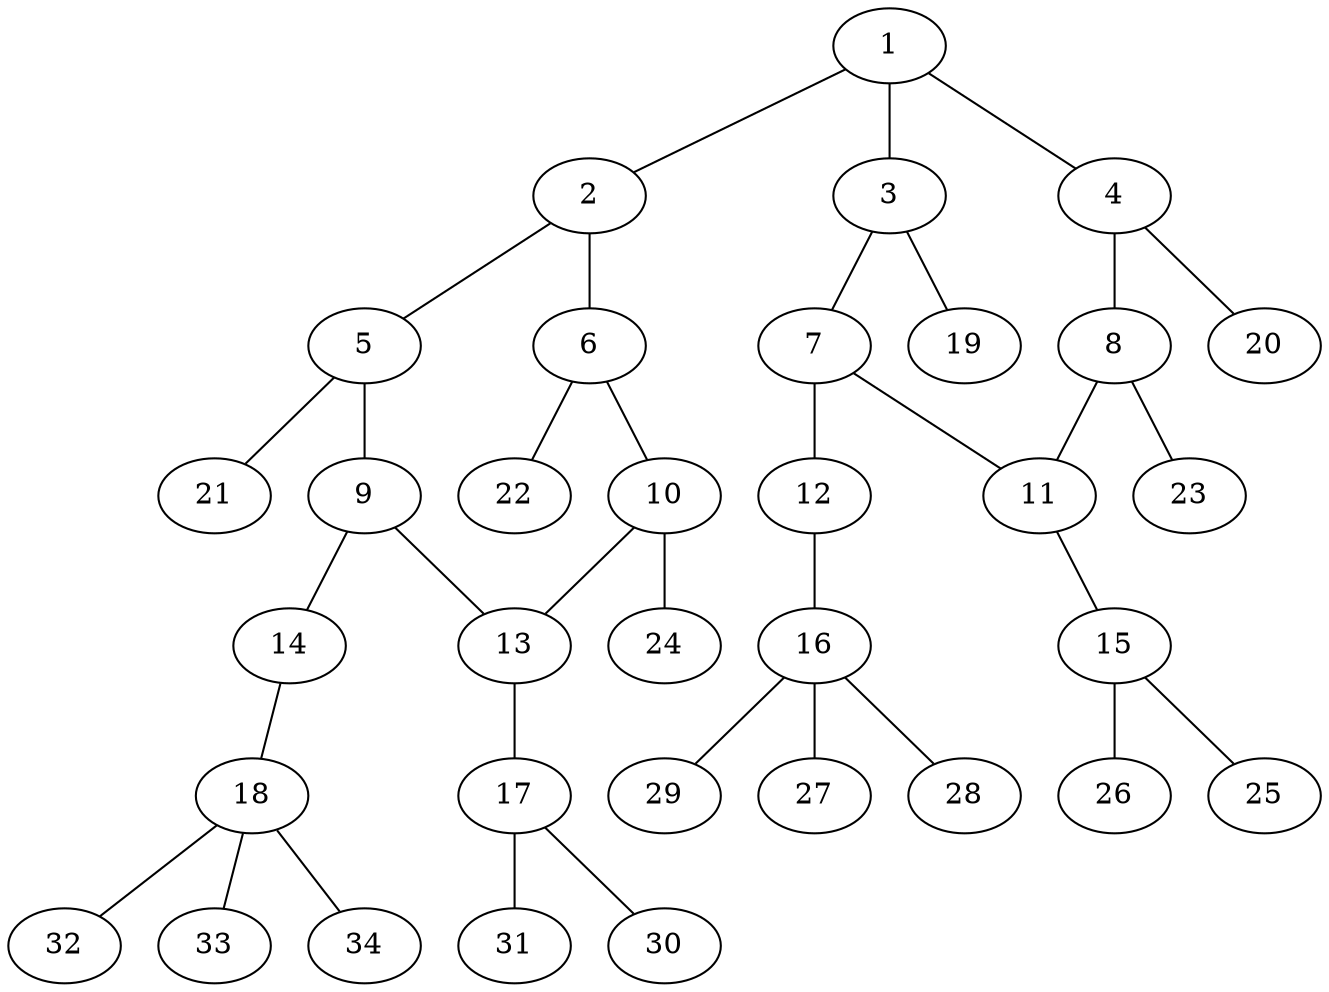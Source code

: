 graph molecule_2228 {
	1	 [chem=C];
	2	 [chem=C];
	1 -- 2	 [valence=1];
	3	 [chem=C];
	1 -- 3	 [valence=2];
	4	 [chem=C];
	1 -- 4	 [valence=1];
	5	 [chem=C];
	2 -- 5	 [valence=2];
	6	 [chem=C];
	2 -- 6	 [valence=1];
	7	 [chem=C];
	3 -- 7	 [valence=1];
	19	 [chem=H];
	3 -- 19	 [valence=1];
	8	 [chem=C];
	4 -- 8	 [valence=2];
	20	 [chem=H];
	4 -- 20	 [valence=1];
	9	 [chem=C];
	5 -- 9	 [valence=1];
	21	 [chem=H];
	5 -- 21	 [valence=1];
	10	 [chem=C];
	6 -- 10	 [valence=2];
	22	 [chem=H];
	6 -- 22	 [valence=1];
	11	 [chem=C];
	7 -- 11	 [valence=2];
	12	 [chem=O];
	7 -- 12	 [valence=1];
	8 -- 11	 [valence=1];
	23	 [chem=H];
	8 -- 23	 [valence=1];
	13	 [chem=C];
	9 -- 13	 [valence=2];
	14	 [chem=O];
	9 -- 14	 [valence=1];
	10 -- 13	 [valence=1];
	24	 [chem=H];
	10 -- 24	 [valence=1];
	15	 [chem=N];
	11 -- 15	 [valence=1];
	16	 [chem=C];
	12 -- 16	 [valence=1];
	17	 [chem=N];
	13 -- 17	 [valence=1];
	18	 [chem=C];
	14 -- 18	 [valence=1];
	25	 [chem=H];
	15 -- 25	 [valence=1];
	26	 [chem=H];
	15 -- 26	 [valence=1];
	27	 [chem=H];
	16 -- 27	 [valence=1];
	28	 [chem=H];
	16 -- 28	 [valence=1];
	29	 [chem=H];
	16 -- 29	 [valence=1];
	30	 [chem=H];
	17 -- 30	 [valence=1];
	31	 [chem=H];
	17 -- 31	 [valence=1];
	32	 [chem=H];
	18 -- 32	 [valence=1];
	33	 [chem=H];
	18 -- 33	 [valence=1];
	34	 [chem=H];
	18 -- 34	 [valence=1];
}
